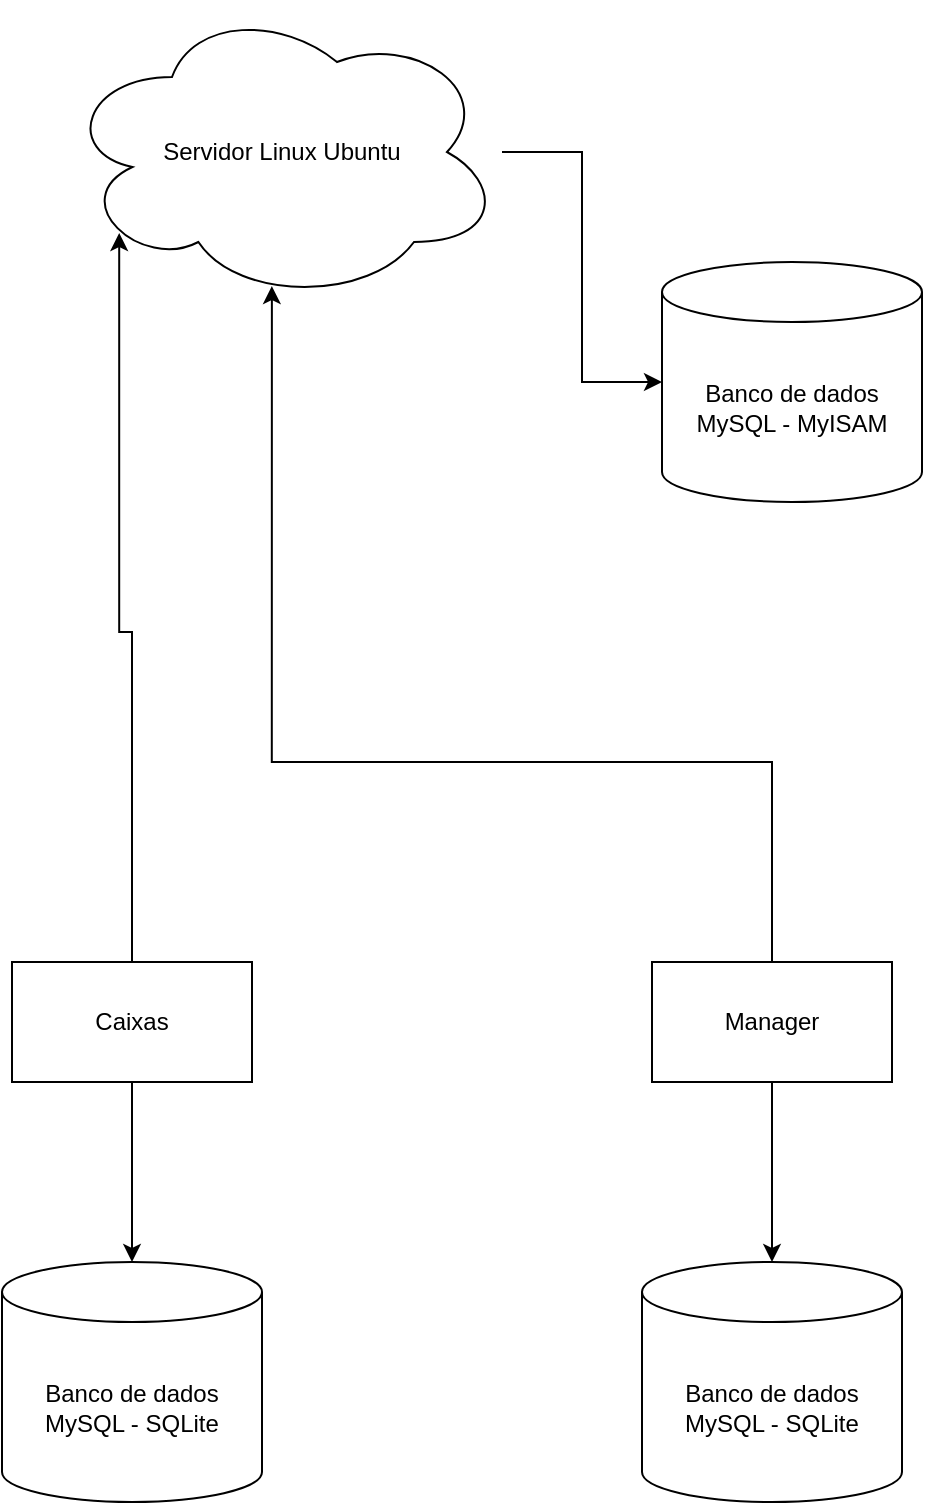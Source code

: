 <mxfile version="26.0.11">
  <diagram name="Arquitetura Geral" id="uhEzmZzXs-O52GmyrdzA">
    <mxGraphModel dx="1327" dy="852" grid="1" gridSize="10" guides="1" tooltips="1" connect="1" arrows="1" fold="1" page="1" pageScale="1" pageWidth="850" pageHeight="1100" math="0" shadow="0">
      <root>
        <mxCell id="0" />
        <mxCell id="1" parent="0" />
        <mxCell id="eIiBpI9g8KbKExlWKybs-15" style="edgeStyle=orthogonalEdgeStyle;rounded=0;orthogonalLoop=1;jettySize=auto;html=1;" edge="1" parent="1" source="eIiBpI9g8KbKExlWKybs-1" target="eIiBpI9g8KbKExlWKybs-4">
          <mxGeometry relative="1" as="geometry" />
        </mxCell>
        <mxCell id="eIiBpI9g8KbKExlWKybs-1" value="Servidor Linux Ubuntu" style="ellipse;shape=cloud;whiteSpace=wrap;html=1;" vertex="1" parent="1">
          <mxGeometry x="190" y="160" width="220" height="150" as="geometry" />
        </mxCell>
        <mxCell id="eIiBpI9g8KbKExlWKybs-4" value="Banco de dados&lt;br&gt;MySQL - MyISAM" style="shape=cylinder3;whiteSpace=wrap;html=1;boundedLbl=1;backgroundOutline=1;size=15;" vertex="1" parent="1">
          <mxGeometry x="490" y="290" width="130" height="120" as="geometry" />
        </mxCell>
        <mxCell id="eIiBpI9g8KbKExlWKybs-6" value="Banco de dados&lt;br&gt;MySQL - SQLite" style="shape=cylinder3;whiteSpace=wrap;html=1;boundedLbl=1;backgroundOutline=1;size=15;" vertex="1" parent="1">
          <mxGeometry x="160" y="790" width="130" height="120" as="geometry" />
        </mxCell>
        <mxCell id="eIiBpI9g8KbKExlWKybs-7" value="Caixas" style="rounded=0;whiteSpace=wrap;html=1;" vertex="1" parent="1">
          <mxGeometry x="165" y="640" width="120" height="60" as="geometry" />
        </mxCell>
        <mxCell id="eIiBpI9g8KbKExlWKybs-8" style="edgeStyle=orthogonalEdgeStyle;rounded=0;orthogonalLoop=1;jettySize=auto;html=1;entryX=0.5;entryY=0;entryDx=0;entryDy=0;entryPerimeter=0;" edge="1" parent="1" source="eIiBpI9g8KbKExlWKybs-7" target="eIiBpI9g8KbKExlWKybs-6">
          <mxGeometry relative="1" as="geometry" />
        </mxCell>
        <mxCell id="eIiBpI9g8KbKExlWKybs-9" value="Banco de dados&lt;br&gt;MySQL - SQLite" style="shape=cylinder3;whiteSpace=wrap;html=1;boundedLbl=1;backgroundOutline=1;size=15;" vertex="1" parent="1">
          <mxGeometry x="480" y="790" width="130" height="120" as="geometry" />
        </mxCell>
        <mxCell id="eIiBpI9g8KbKExlWKybs-10" value="Manager" style="rounded=0;whiteSpace=wrap;html=1;" vertex="1" parent="1">
          <mxGeometry x="485" y="640" width="120" height="60" as="geometry" />
        </mxCell>
        <mxCell id="eIiBpI9g8KbKExlWKybs-11" style="edgeStyle=orthogonalEdgeStyle;rounded=0;orthogonalLoop=1;jettySize=auto;html=1;entryX=0.5;entryY=0;entryDx=0;entryDy=0;entryPerimeter=0;" edge="1" parent="1" source="eIiBpI9g8KbKExlWKybs-10" target="eIiBpI9g8KbKExlWKybs-9">
          <mxGeometry relative="1" as="geometry" />
        </mxCell>
        <mxCell id="eIiBpI9g8KbKExlWKybs-13" style="edgeStyle=orthogonalEdgeStyle;rounded=0;orthogonalLoop=1;jettySize=auto;html=1;entryX=0.13;entryY=0.77;entryDx=0;entryDy=0;entryPerimeter=0;" edge="1" parent="1" source="eIiBpI9g8KbKExlWKybs-7" target="eIiBpI9g8KbKExlWKybs-1">
          <mxGeometry relative="1" as="geometry" />
        </mxCell>
        <mxCell id="eIiBpI9g8KbKExlWKybs-14" style="edgeStyle=orthogonalEdgeStyle;rounded=0;orthogonalLoop=1;jettySize=auto;html=1;entryX=0.477;entryY=0.947;entryDx=0;entryDy=0;entryPerimeter=0;" edge="1" parent="1" source="eIiBpI9g8KbKExlWKybs-10" target="eIiBpI9g8KbKExlWKybs-1">
          <mxGeometry relative="1" as="geometry">
            <Array as="points">
              <mxPoint x="545" y="540" />
              <mxPoint x="295" y="540" />
            </Array>
          </mxGeometry>
        </mxCell>
      </root>
    </mxGraphModel>
  </diagram>
</mxfile>
